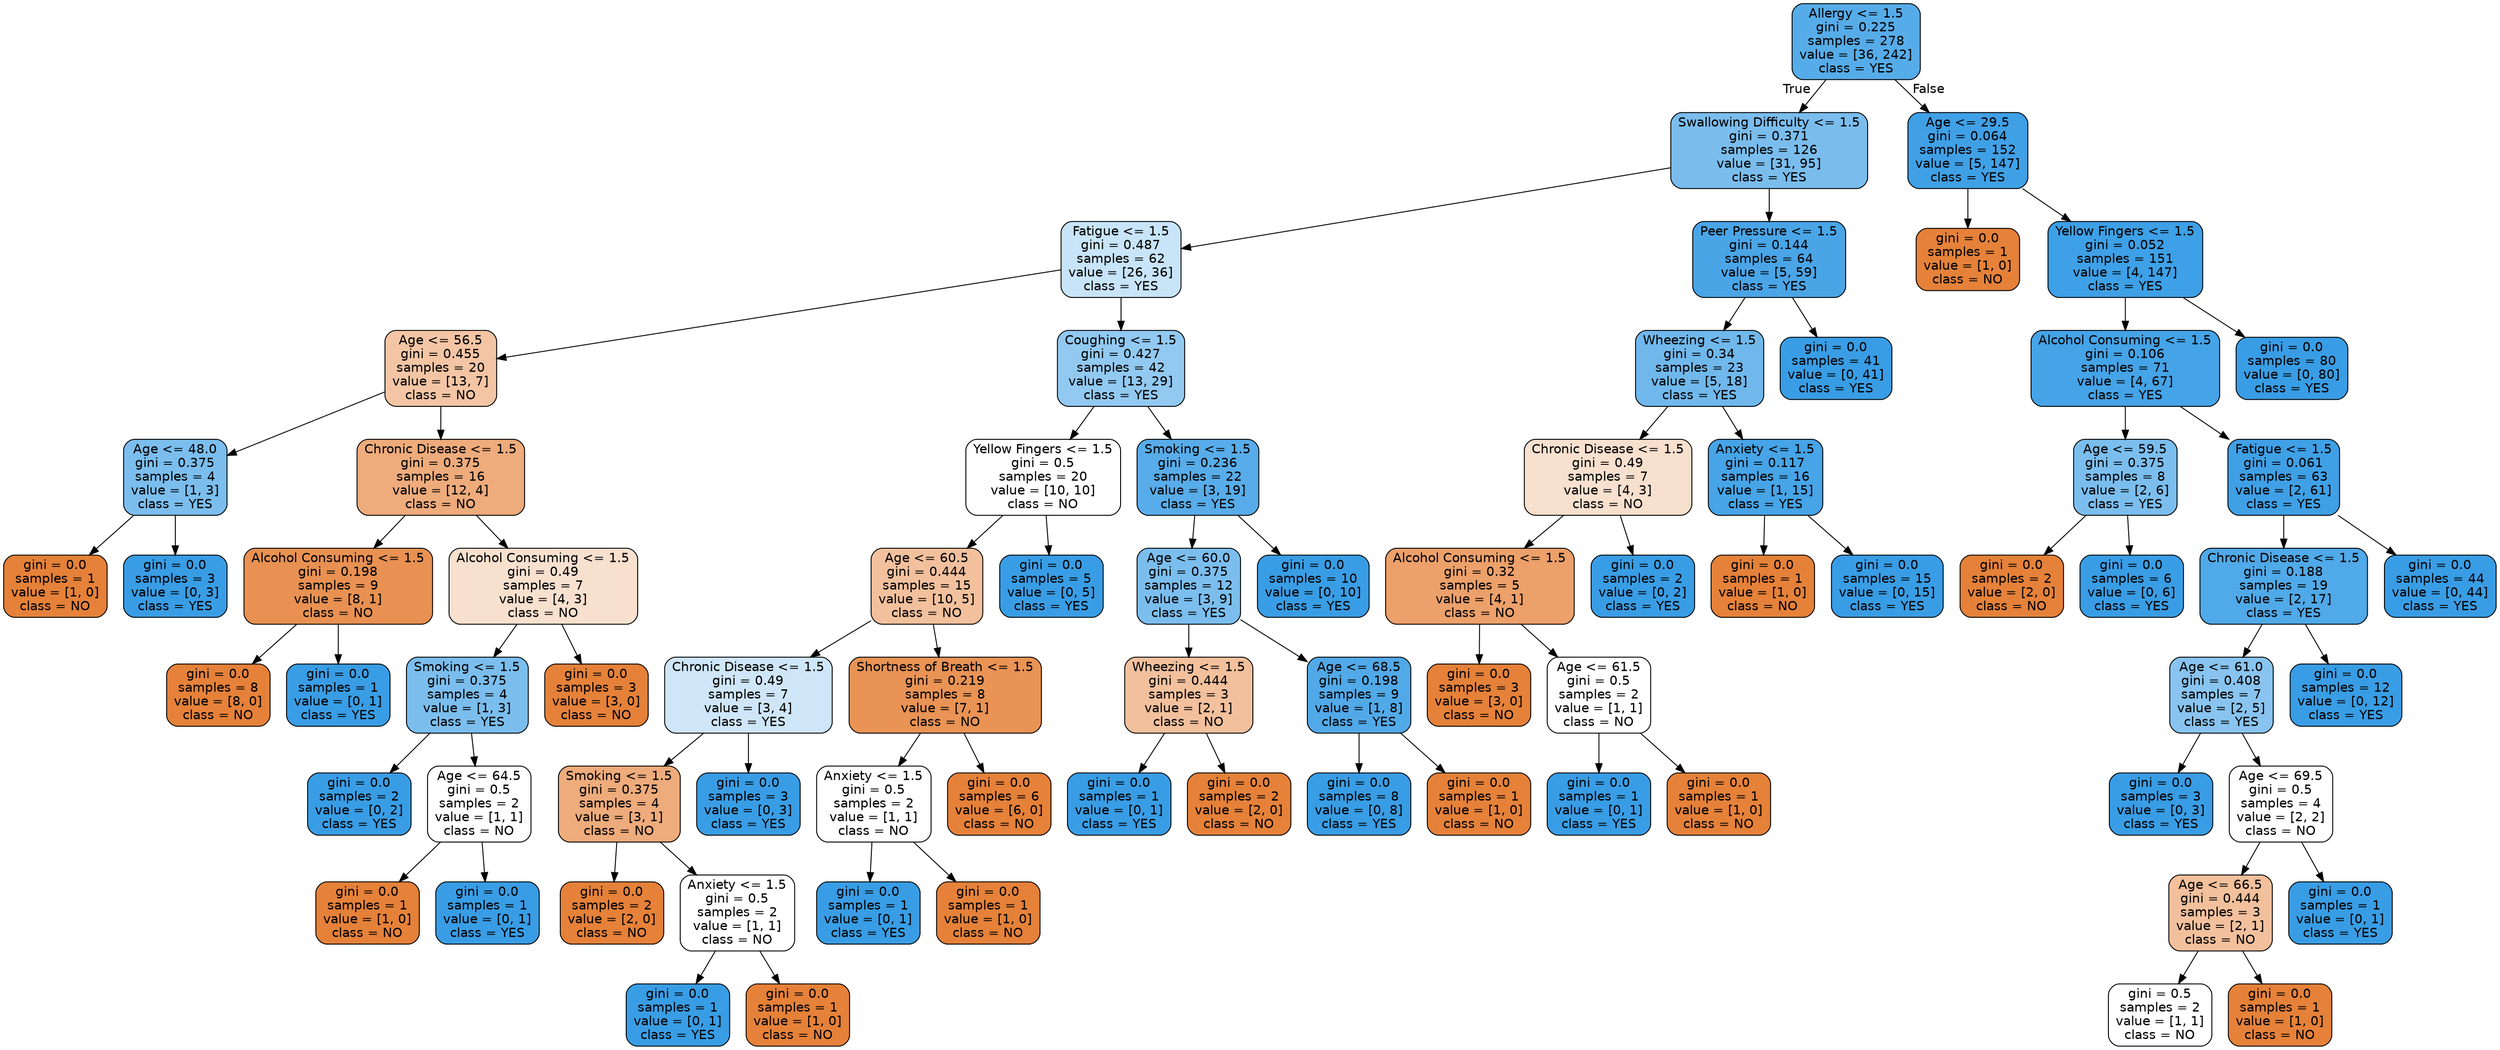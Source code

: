 digraph Tree {
node [shape=box, style="filled, rounded", color="black", fontname="helvetica"] ;
edge [fontname="helvetica"] ;
0 [label="Allergy <= 1.5\ngini = 0.225\nsamples = 278\nvalue = [36, 242]\nclass = YES", fillcolor="#56ace9"] ;
1 [label="Swallowing Difficulty <= 1.5\ngini = 0.371\nsamples = 126\nvalue = [31, 95]\nclass = YES", fillcolor="#7abded"] ;
0 -> 1 [labeldistance=2.5, labelangle=45, headlabel="True"] ;
2 [label="Fatigue <= 1.5\ngini = 0.487\nsamples = 62\nvalue = [26, 36]\nclass = YES", fillcolor="#c8e4f8"] ;
1 -> 2 ;
3 [label="Age <= 56.5\ngini = 0.455\nsamples = 20\nvalue = [13, 7]\nclass = NO", fillcolor="#f3c5a4"] ;
2 -> 3 ;
4 [label="Age <= 48.0\ngini = 0.375\nsamples = 4\nvalue = [1, 3]\nclass = YES", fillcolor="#7bbeee"] ;
3 -> 4 ;
5 [label="gini = 0.0\nsamples = 1\nvalue = [1, 0]\nclass = NO", fillcolor="#e58139"] ;
4 -> 5 ;
6 [label="gini = 0.0\nsamples = 3\nvalue = [0, 3]\nclass = YES", fillcolor="#399de5"] ;
4 -> 6 ;
7 [label="Chronic Disease <= 1.5\ngini = 0.375\nsamples = 16\nvalue = [12, 4]\nclass = NO", fillcolor="#eeab7b"] ;
3 -> 7 ;
8 [label="Alcohol Consuming <= 1.5\ngini = 0.198\nsamples = 9\nvalue = [8, 1]\nclass = NO", fillcolor="#e89152"] ;
7 -> 8 ;
9 [label="gini = 0.0\nsamples = 8\nvalue = [8, 0]\nclass = NO", fillcolor="#e58139"] ;
8 -> 9 ;
10 [label="gini = 0.0\nsamples = 1\nvalue = [0, 1]\nclass = YES", fillcolor="#399de5"] ;
8 -> 10 ;
11 [label="Alcohol Consuming <= 1.5\ngini = 0.49\nsamples = 7\nvalue = [4, 3]\nclass = NO", fillcolor="#f8e0ce"] ;
7 -> 11 ;
12 [label="Smoking <= 1.5\ngini = 0.375\nsamples = 4\nvalue = [1, 3]\nclass = YES", fillcolor="#7bbeee"] ;
11 -> 12 ;
13 [label="gini = 0.0\nsamples = 2\nvalue = [0, 2]\nclass = YES", fillcolor="#399de5"] ;
12 -> 13 ;
14 [label="Age <= 64.5\ngini = 0.5\nsamples = 2\nvalue = [1, 1]\nclass = NO", fillcolor="#ffffff"] ;
12 -> 14 ;
15 [label="gini = 0.0\nsamples = 1\nvalue = [1, 0]\nclass = NO", fillcolor="#e58139"] ;
14 -> 15 ;
16 [label="gini = 0.0\nsamples = 1\nvalue = [0, 1]\nclass = YES", fillcolor="#399de5"] ;
14 -> 16 ;
17 [label="gini = 0.0\nsamples = 3\nvalue = [3, 0]\nclass = NO", fillcolor="#e58139"] ;
11 -> 17 ;
18 [label="Coughing <= 1.5\ngini = 0.427\nsamples = 42\nvalue = [13, 29]\nclass = YES", fillcolor="#92c9f1"] ;
2 -> 18 ;
19 [label="Yellow Fingers <= 1.5\ngini = 0.5\nsamples = 20\nvalue = [10, 10]\nclass = NO", fillcolor="#ffffff"] ;
18 -> 19 ;
20 [label="Age <= 60.5\ngini = 0.444\nsamples = 15\nvalue = [10, 5]\nclass = NO", fillcolor="#f2c09c"] ;
19 -> 20 ;
21 [label="Chronic Disease <= 1.5\ngini = 0.49\nsamples = 7\nvalue = [3, 4]\nclass = YES", fillcolor="#cee6f8"] ;
20 -> 21 ;
22 [label="Smoking <= 1.5\ngini = 0.375\nsamples = 4\nvalue = [3, 1]\nclass = NO", fillcolor="#eeab7b"] ;
21 -> 22 ;
23 [label="gini = 0.0\nsamples = 2\nvalue = [2, 0]\nclass = NO", fillcolor="#e58139"] ;
22 -> 23 ;
24 [label="Anxiety <= 1.5\ngini = 0.5\nsamples = 2\nvalue = [1, 1]\nclass = NO", fillcolor="#ffffff"] ;
22 -> 24 ;
25 [label="gini = 0.0\nsamples = 1\nvalue = [0, 1]\nclass = YES", fillcolor="#399de5"] ;
24 -> 25 ;
26 [label="gini = 0.0\nsamples = 1\nvalue = [1, 0]\nclass = NO", fillcolor="#e58139"] ;
24 -> 26 ;
27 [label="gini = 0.0\nsamples = 3\nvalue = [0, 3]\nclass = YES", fillcolor="#399de5"] ;
21 -> 27 ;
28 [label="Shortness of Breath <= 1.5\ngini = 0.219\nsamples = 8\nvalue = [7, 1]\nclass = NO", fillcolor="#e99355"] ;
20 -> 28 ;
29 [label="Anxiety <= 1.5\ngini = 0.5\nsamples = 2\nvalue = [1, 1]\nclass = NO", fillcolor="#ffffff"] ;
28 -> 29 ;
30 [label="gini = 0.0\nsamples = 1\nvalue = [0, 1]\nclass = YES", fillcolor="#399de5"] ;
29 -> 30 ;
31 [label="gini = 0.0\nsamples = 1\nvalue = [1, 0]\nclass = NO", fillcolor="#e58139"] ;
29 -> 31 ;
32 [label="gini = 0.0\nsamples = 6\nvalue = [6, 0]\nclass = NO", fillcolor="#e58139"] ;
28 -> 32 ;
33 [label="gini = 0.0\nsamples = 5\nvalue = [0, 5]\nclass = YES", fillcolor="#399de5"] ;
19 -> 33 ;
34 [label="Smoking <= 1.5\ngini = 0.236\nsamples = 22\nvalue = [3, 19]\nclass = YES", fillcolor="#58ace9"] ;
18 -> 34 ;
35 [label="Age <= 60.0\ngini = 0.375\nsamples = 12\nvalue = [3, 9]\nclass = YES", fillcolor="#7bbeee"] ;
34 -> 35 ;
36 [label="Wheezing <= 1.5\ngini = 0.444\nsamples = 3\nvalue = [2, 1]\nclass = NO", fillcolor="#f2c09c"] ;
35 -> 36 ;
37 [label="gini = 0.0\nsamples = 1\nvalue = [0, 1]\nclass = YES", fillcolor="#399de5"] ;
36 -> 37 ;
38 [label="gini = 0.0\nsamples = 2\nvalue = [2, 0]\nclass = NO", fillcolor="#e58139"] ;
36 -> 38 ;
39 [label="Age <= 68.5\ngini = 0.198\nsamples = 9\nvalue = [1, 8]\nclass = YES", fillcolor="#52a9e8"] ;
35 -> 39 ;
40 [label="gini = 0.0\nsamples = 8\nvalue = [0, 8]\nclass = YES", fillcolor="#399de5"] ;
39 -> 40 ;
41 [label="gini = 0.0\nsamples = 1\nvalue = [1, 0]\nclass = NO", fillcolor="#e58139"] ;
39 -> 41 ;
42 [label="gini = 0.0\nsamples = 10\nvalue = [0, 10]\nclass = YES", fillcolor="#399de5"] ;
34 -> 42 ;
43 [label="Peer Pressure <= 1.5\ngini = 0.144\nsamples = 64\nvalue = [5, 59]\nclass = YES", fillcolor="#4aa5e7"] ;
1 -> 43 ;
44 [label="Wheezing <= 1.5\ngini = 0.34\nsamples = 23\nvalue = [5, 18]\nclass = YES", fillcolor="#70b8ec"] ;
43 -> 44 ;
45 [label="Chronic Disease <= 1.5\ngini = 0.49\nsamples = 7\nvalue = [4, 3]\nclass = NO", fillcolor="#f8e0ce"] ;
44 -> 45 ;
46 [label="Alcohol Consuming <= 1.5\ngini = 0.32\nsamples = 5\nvalue = [4, 1]\nclass = NO", fillcolor="#eca06a"] ;
45 -> 46 ;
47 [label="gini = 0.0\nsamples = 3\nvalue = [3, 0]\nclass = NO", fillcolor="#e58139"] ;
46 -> 47 ;
48 [label="Age <= 61.5\ngini = 0.5\nsamples = 2\nvalue = [1, 1]\nclass = NO", fillcolor="#ffffff"] ;
46 -> 48 ;
49 [label="gini = 0.0\nsamples = 1\nvalue = [0, 1]\nclass = YES", fillcolor="#399de5"] ;
48 -> 49 ;
50 [label="gini = 0.0\nsamples = 1\nvalue = [1, 0]\nclass = NO", fillcolor="#e58139"] ;
48 -> 50 ;
51 [label="gini = 0.0\nsamples = 2\nvalue = [0, 2]\nclass = YES", fillcolor="#399de5"] ;
45 -> 51 ;
52 [label="Anxiety <= 1.5\ngini = 0.117\nsamples = 16\nvalue = [1, 15]\nclass = YES", fillcolor="#46a4e7"] ;
44 -> 52 ;
53 [label="gini = 0.0\nsamples = 1\nvalue = [1, 0]\nclass = NO", fillcolor="#e58139"] ;
52 -> 53 ;
54 [label="gini = 0.0\nsamples = 15\nvalue = [0, 15]\nclass = YES", fillcolor="#399de5"] ;
52 -> 54 ;
55 [label="gini = 0.0\nsamples = 41\nvalue = [0, 41]\nclass = YES", fillcolor="#399de5"] ;
43 -> 55 ;
56 [label="Age <= 29.5\ngini = 0.064\nsamples = 152\nvalue = [5, 147]\nclass = YES", fillcolor="#40a0e6"] ;
0 -> 56 [labeldistance=2.5, labelangle=-45, headlabel="False"] ;
57 [label="gini = 0.0\nsamples = 1\nvalue = [1, 0]\nclass = NO", fillcolor="#e58139"] ;
56 -> 57 ;
58 [label="Yellow Fingers <= 1.5\ngini = 0.052\nsamples = 151\nvalue = [4, 147]\nclass = YES", fillcolor="#3ea0e6"] ;
56 -> 58 ;
59 [label="Alcohol Consuming <= 1.5\ngini = 0.106\nsamples = 71\nvalue = [4, 67]\nclass = YES", fillcolor="#45a3e7"] ;
58 -> 59 ;
60 [label="Age <= 59.5\ngini = 0.375\nsamples = 8\nvalue = [2, 6]\nclass = YES", fillcolor="#7bbeee"] ;
59 -> 60 ;
61 [label="gini = 0.0\nsamples = 2\nvalue = [2, 0]\nclass = NO", fillcolor="#e58139"] ;
60 -> 61 ;
62 [label="gini = 0.0\nsamples = 6\nvalue = [0, 6]\nclass = YES", fillcolor="#399de5"] ;
60 -> 62 ;
63 [label="Fatigue <= 1.5\ngini = 0.061\nsamples = 63\nvalue = [2, 61]\nclass = YES", fillcolor="#3fa0e6"] ;
59 -> 63 ;
64 [label="Chronic Disease <= 1.5\ngini = 0.188\nsamples = 19\nvalue = [2, 17]\nclass = YES", fillcolor="#50a9e8"] ;
63 -> 64 ;
65 [label="Age <= 61.0\ngini = 0.408\nsamples = 7\nvalue = [2, 5]\nclass = YES", fillcolor="#88c4ef"] ;
64 -> 65 ;
66 [label="gini = 0.0\nsamples = 3\nvalue = [0, 3]\nclass = YES", fillcolor="#399de5"] ;
65 -> 66 ;
67 [label="Age <= 69.5\ngini = 0.5\nsamples = 4\nvalue = [2, 2]\nclass = NO", fillcolor="#ffffff"] ;
65 -> 67 ;
68 [label="Age <= 66.5\ngini = 0.444\nsamples = 3\nvalue = [2, 1]\nclass = NO", fillcolor="#f2c09c"] ;
67 -> 68 ;
69 [label="gini = 0.5\nsamples = 2\nvalue = [1, 1]\nclass = NO", fillcolor="#ffffff"] ;
68 -> 69 ;
70 [label="gini = 0.0\nsamples = 1\nvalue = [1, 0]\nclass = NO", fillcolor="#e58139"] ;
68 -> 70 ;
71 [label="gini = 0.0\nsamples = 1\nvalue = [0, 1]\nclass = YES", fillcolor="#399de5"] ;
67 -> 71 ;
72 [label="gini = 0.0\nsamples = 12\nvalue = [0, 12]\nclass = YES", fillcolor="#399de5"] ;
64 -> 72 ;
73 [label="gini = 0.0\nsamples = 44\nvalue = [0, 44]\nclass = YES", fillcolor="#399de5"] ;
63 -> 73 ;
74 [label="gini = 0.0\nsamples = 80\nvalue = [0, 80]\nclass = YES", fillcolor="#399de5"] ;
58 -> 74 ;
}